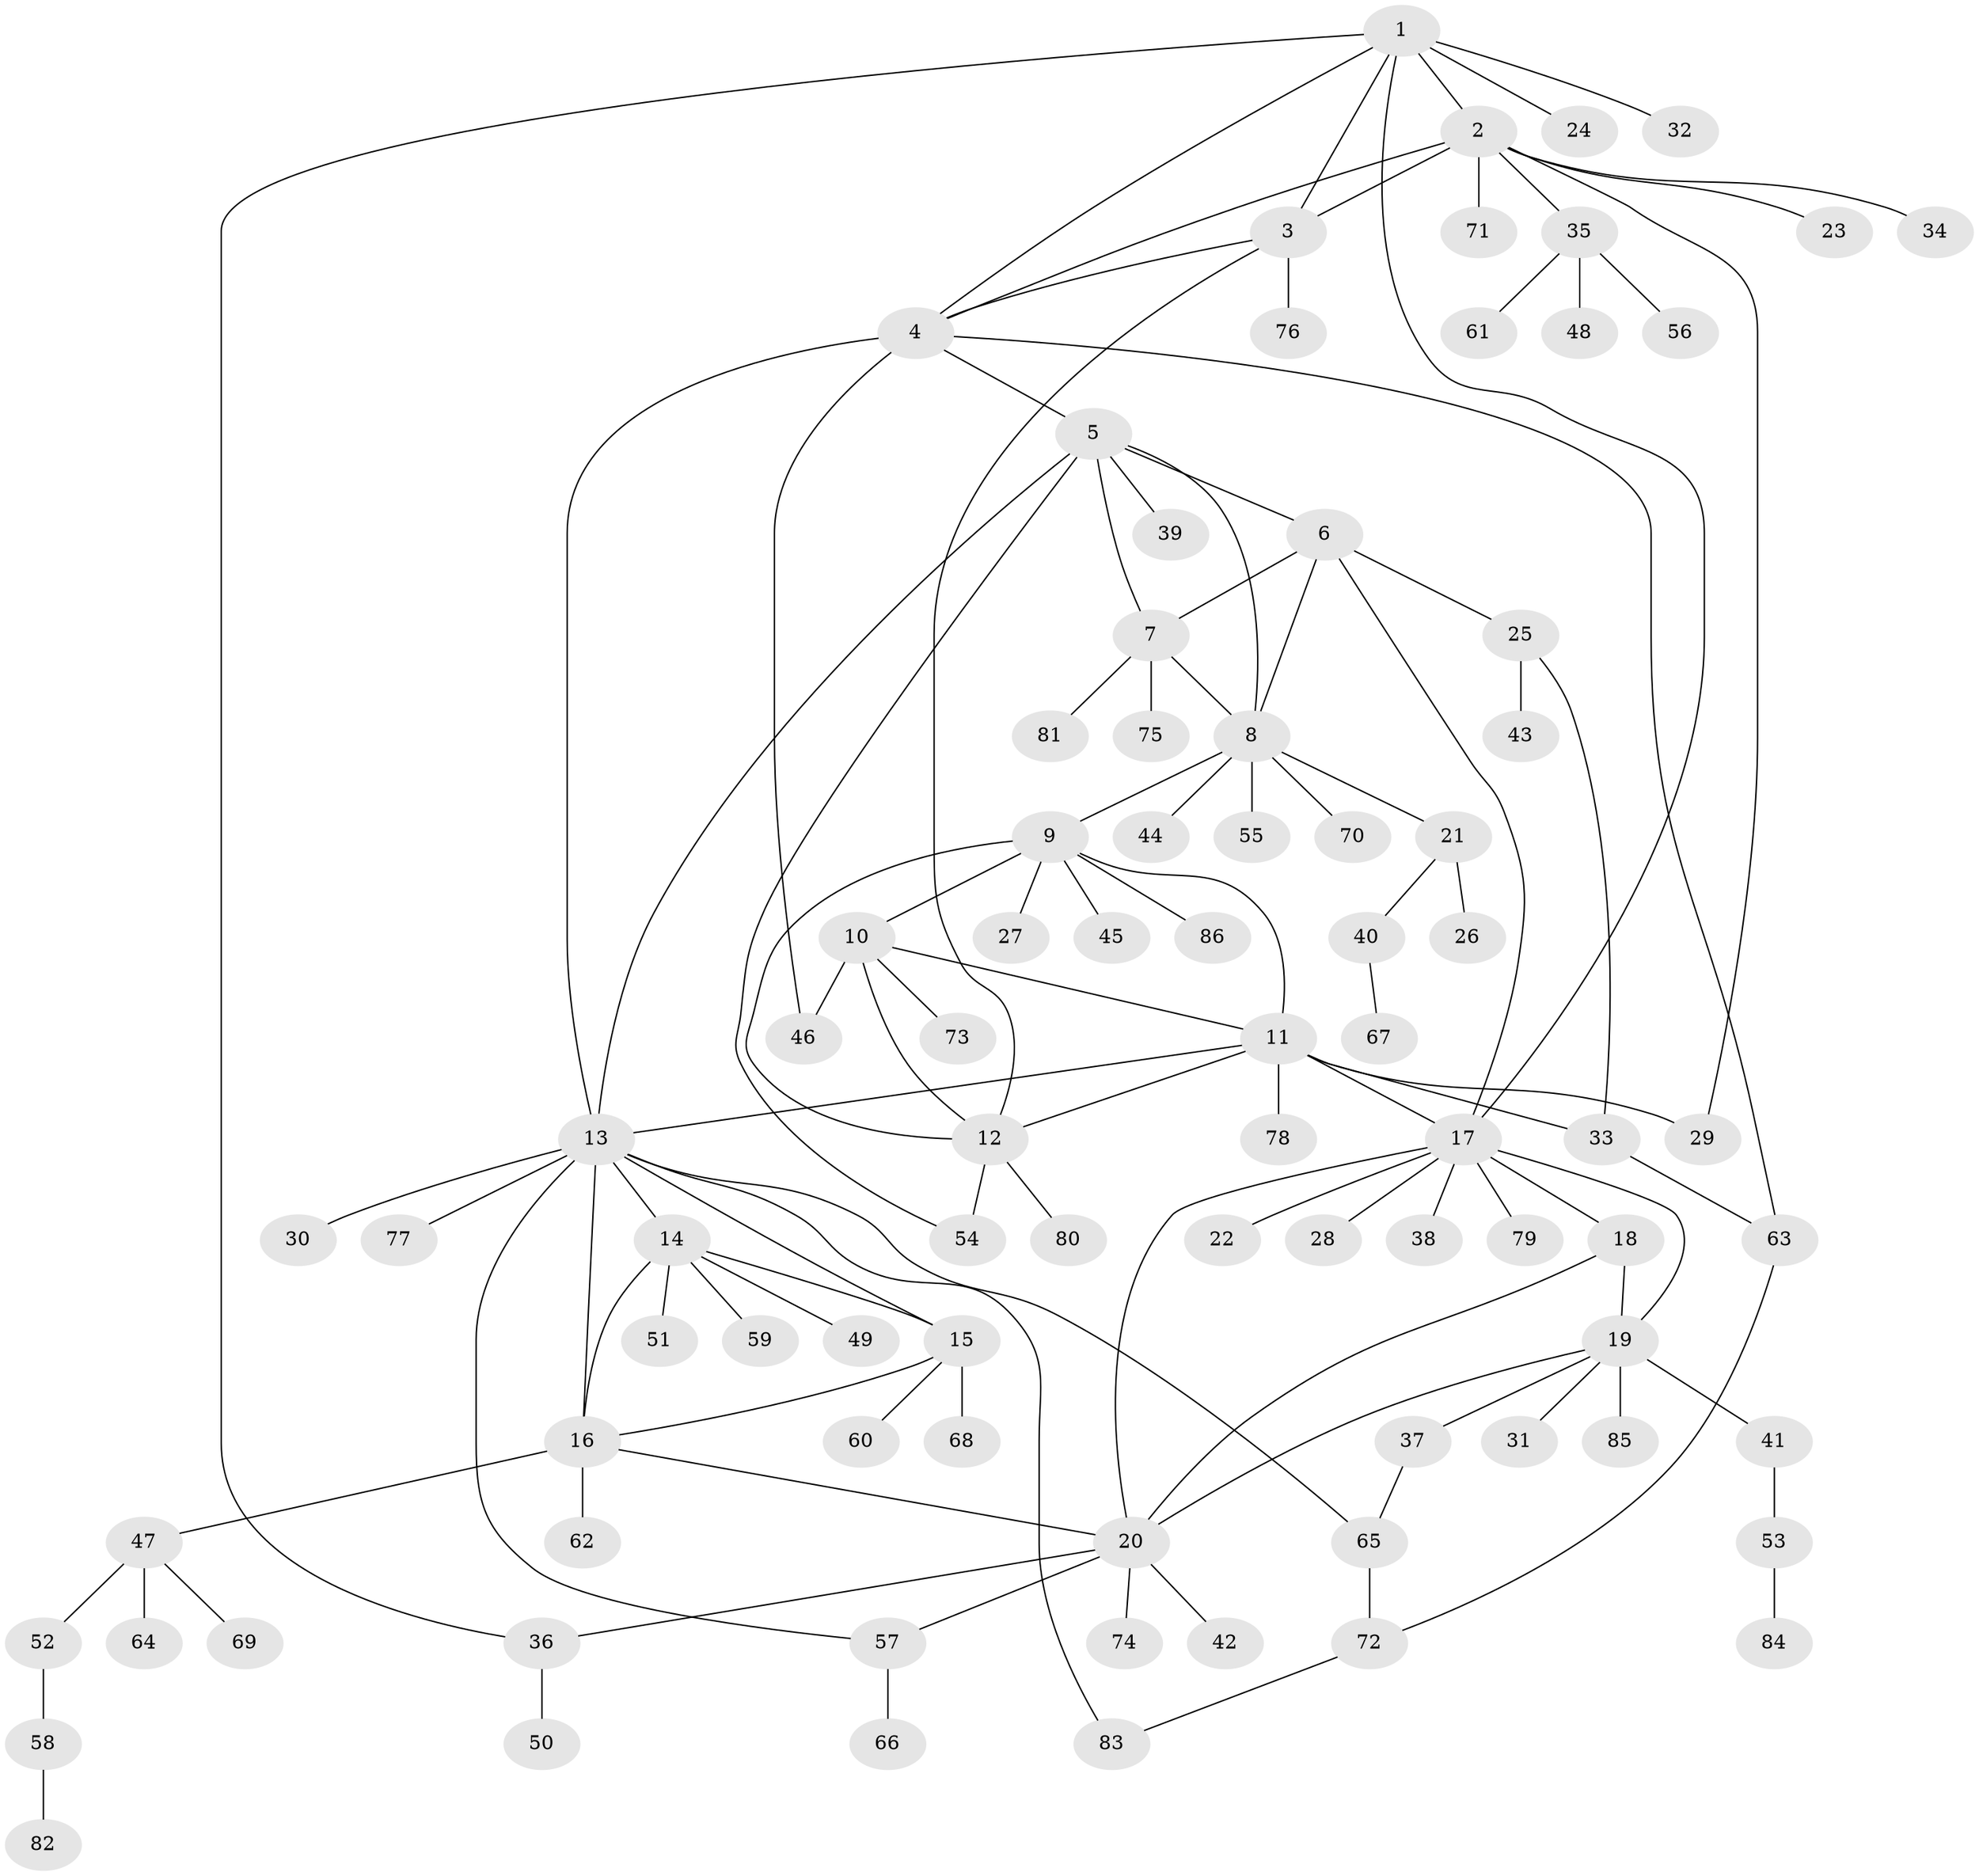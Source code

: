 // coarse degree distribution, {10: 0.015873015873015872, 6: 0.047619047619047616, 3: 0.12698412698412698, 5: 0.015873015873015872, 9: 0.06349206349206349, 7: 0.031746031746031744, 8: 0.015873015873015872, 1: 0.5873015873015873, 4: 0.031746031746031744, 2: 0.06349206349206349}
// Generated by graph-tools (version 1.1) at 2025/24/03/03/25 07:24:15]
// undirected, 86 vertices, 116 edges
graph export_dot {
graph [start="1"]
  node [color=gray90,style=filled];
  1;
  2;
  3;
  4;
  5;
  6;
  7;
  8;
  9;
  10;
  11;
  12;
  13;
  14;
  15;
  16;
  17;
  18;
  19;
  20;
  21;
  22;
  23;
  24;
  25;
  26;
  27;
  28;
  29;
  30;
  31;
  32;
  33;
  34;
  35;
  36;
  37;
  38;
  39;
  40;
  41;
  42;
  43;
  44;
  45;
  46;
  47;
  48;
  49;
  50;
  51;
  52;
  53;
  54;
  55;
  56;
  57;
  58;
  59;
  60;
  61;
  62;
  63;
  64;
  65;
  66;
  67;
  68;
  69;
  70;
  71;
  72;
  73;
  74;
  75;
  76;
  77;
  78;
  79;
  80;
  81;
  82;
  83;
  84;
  85;
  86;
  1 -- 2;
  1 -- 3;
  1 -- 4;
  1 -- 17;
  1 -- 24;
  1 -- 32;
  1 -- 36;
  2 -- 3;
  2 -- 4;
  2 -- 23;
  2 -- 29;
  2 -- 34;
  2 -- 35;
  2 -- 71;
  3 -- 4;
  3 -- 12;
  3 -- 76;
  4 -- 5;
  4 -- 13;
  4 -- 46;
  4 -- 63;
  5 -- 6;
  5 -- 7;
  5 -- 8;
  5 -- 13;
  5 -- 39;
  5 -- 54;
  6 -- 7;
  6 -- 8;
  6 -- 17;
  6 -- 25;
  7 -- 8;
  7 -- 75;
  7 -- 81;
  8 -- 9;
  8 -- 21;
  8 -- 44;
  8 -- 55;
  8 -- 70;
  9 -- 10;
  9 -- 11;
  9 -- 12;
  9 -- 27;
  9 -- 45;
  9 -- 86;
  10 -- 11;
  10 -- 12;
  10 -- 46;
  10 -- 73;
  11 -- 12;
  11 -- 13;
  11 -- 17;
  11 -- 29;
  11 -- 33;
  11 -- 78;
  12 -- 54;
  12 -- 80;
  13 -- 14;
  13 -- 15;
  13 -- 16;
  13 -- 30;
  13 -- 57;
  13 -- 65;
  13 -- 77;
  13 -- 83;
  14 -- 15;
  14 -- 16;
  14 -- 49;
  14 -- 51;
  14 -- 59;
  15 -- 16;
  15 -- 60;
  15 -- 68;
  16 -- 20;
  16 -- 47;
  16 -- 62;
  17 -- 18;
  17 -- 19;
  17 -- 20;
  17 -- 22;
  17 -- 28;
  17 -- 38;
  17 -- 79;
  18 -- 19;
  18 -- 20;
  19 -- 20;
  19 -- 31;
  19 -- 37;
  19 -- 41;
  19 -- 85;
  20 -- 36;
  20 -- 42;
  20 -- 57;
  20 -- 74;
  21 -- 26;
  21 -- 40;
  25 -- 33;
  25 -- 43;
  33 -- 63;
  35 -- 48;
  35 -- 56;
  35 -- 61;
  36 -- 50;
  37 -- 65;
  40 -- 67;
  41 -- 53;
  47 -- 52;
  47 -- 64;
  47 -- 69;
  52 -- 58;
  53 -- 84;
  57 -- 66;
  58 -- 82;
  63 -- 72;
  65 -- 72;
  72 -- 83;
}
